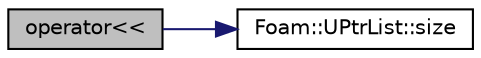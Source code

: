 digraph "operator&lt;&lt;"
{
  bgcolor="transparent";
  edge [fontname="Helvetica",fontsize="10",labelfontname="Helvetica",labelfontsize="10"];
  node [fontname="Helvetica",fontsize="10",shape=record];
  rankdir="LR";
  Node1213 [label="operator\<\<",height=0.2,width=0.4,color="black", fillcolor="grey75", style="filled", fontcolor="black"];
  Node1213 -> Node1214 [color="midnightblue",fontsize="10",style="solid",fontname="Helvetica"];
  Node1214 [label="Foam::UPtrList::size",height=0.2,width=0.4,color="black",URL="$a27101.html#a47b3bf30da1eb3ab8076b5fbe00e0494",tooltip="Return the number of elements in the UPtrList. "];
}
